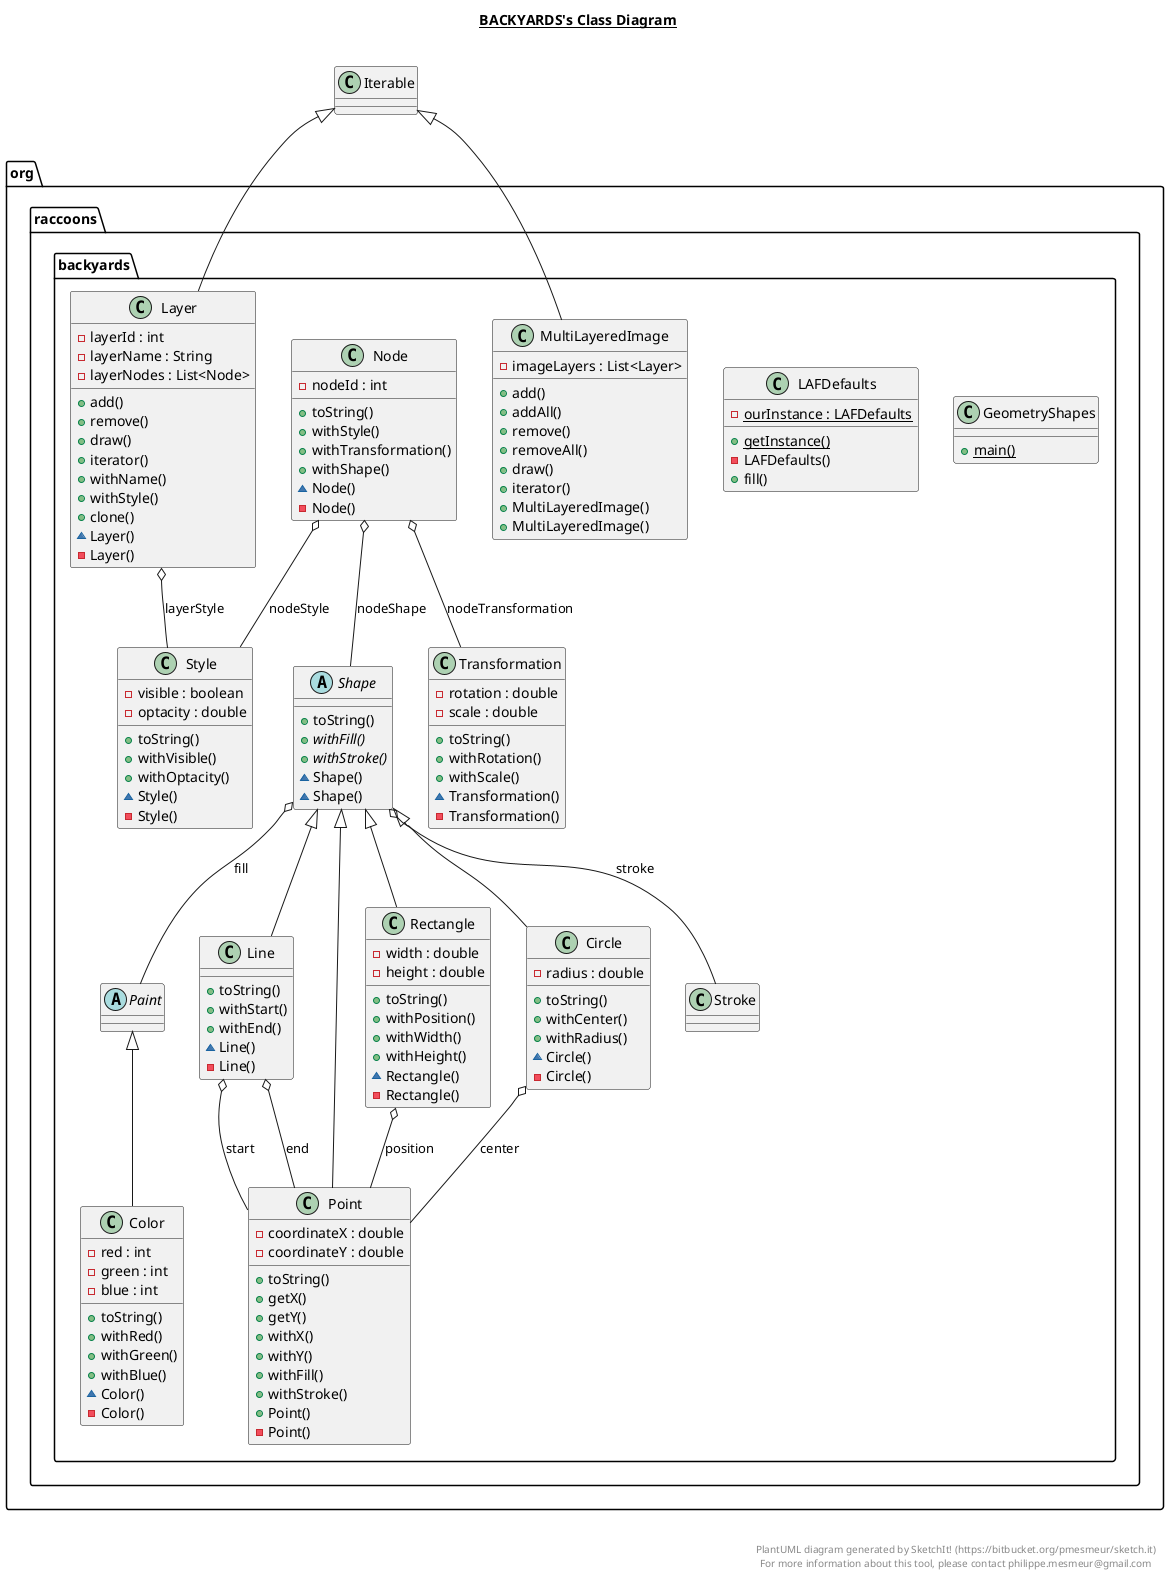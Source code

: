 @startuml

title __BACKYARDS's Class Diagram__\n

  package org.raccoons.backyards {
    class Circle {
        - radius : double
        + toString()
        + withCenter()
        + withRadius()
        ~ Circle()
        - Circle()
    }
  }
  

  package org.raccoons.backyards {
    class Color {
        - red : int
        - green : int
        - blue : int
        + toString()
        + withRed()
        + withGreen()
        + withBlue()
        ~ Color()
        - Color()
    }
  }
  

  package org.raccoons.backyards {
    class GeometryShapes {
        {static} + main()
    }
  }
  

  package org.raccoons.backyards {
    class LAFDefaults {
        {static} - ourInstance : LAFDefaults
        {static} + getInstance()
        - LAFDefaults()
        + fill()
    }
  }
  

  package org.raccoons.backyards {
    class Layer {
        - layerId : int
        - layerName : String
        - layerNodes : List<Node>
        + add()
        + remove()
        + draw()
        + iterator()
        + withName()
        + withStyle()
        + clone()
        ~ Layer()
        - Layer()
    }
  }
  

  package org.raccoons.backyards {
    class Line {
        + toString()
        + withStart()
        + withEnd()
        ~ Line()
        - Line()
    }
  }
  

  package org.raccoons.backyards {
    class MultiLayeredImage {
        - imageLayers : List<Layer>
        + add()
        + addAll()
        + remove()
        + removeAll()
        + draw()
        + iterator()
        + MultiLayeredImage()
        + MultiLayeredImage()
    }
  }
  

  package org.raccoons.backyards {
    class Node {
        - nodeId : int
        + toString()
        + withStyle()
        + withTransformation()
        + withShape()
        ~ Node()
        - Node()
    }
  }
  

  package org.raccoons.backyards {
    abstract class Paint {
    }
  }
  

  package org.raccoons.backyards {
    class Point {
        - coordinateX : double
        - coordinateY : double
        + toString()
        + getX()
        + getY()
        + withX()
        + withY()
        + withFill()
        + withStroke()
        + Point()
        - Point()
    }
  }
  

  package org.raccoons.backyards {
    class Rectangle {
        - width : double
        - height : double
        + toString()
        + withPosition()
        + withWidth()
        + withHeight()
        ~ Rectangle()
        - Rectangle()
    }
  }
  

  package org.raccoons.backyards {
    abstract class Shape {
        + toString()
        {abstract} + withFill()
        {abstract} + withStroke()
        ~ Shape()
        ~ Shape()
    }
  }
  

  package org.raccoons.backyards {
    class Stroke {
    }
  }
  

  package org.raccoons.backyards {
    class Style {
        - visible : boolean
        - optacity : double
        + toString()
        + withVisible()
        + withOptacity()
        ~ Style()
        - Style()
    }
  }
  

  package org.raccoons.backyards {
    class Transformation {
        - rotation : double
        - scale : double
        + toString()
        + withRotation()
        + withScale()
        ~ Transformation()
        - Transformation()
    }
  }
  

  Circle -up-|> Shape
  Circle o-- Point : center
  Color -up-|> Paint
  Layer -up-|> Iterable
  Layer o-- Style : layerStyle
  Line -up-|> Shape
  Line o-- Point : start
  Line o-- Point : end
  MultiLayeredImage -up-|> Iterable
  Node o-- Shape : nodeShape
  Node o-- Style : nodeStyle
  Node o-- Transformation : nodeTransformation
  Point -up-|> Shape
  Rectangle -up-|> Shape
  Rectangle o-- Point : position
  Shape o-- Paint : fill
  Shape o-- Stroke : stroke


right footer


PlantUML diagram generated by SketchIt! (https://bitbucket.org/pmesmeur/sketch.it)
For more information about this tool, please contact philippe.mesmeur@gmail.com
endfooter

@enduml
